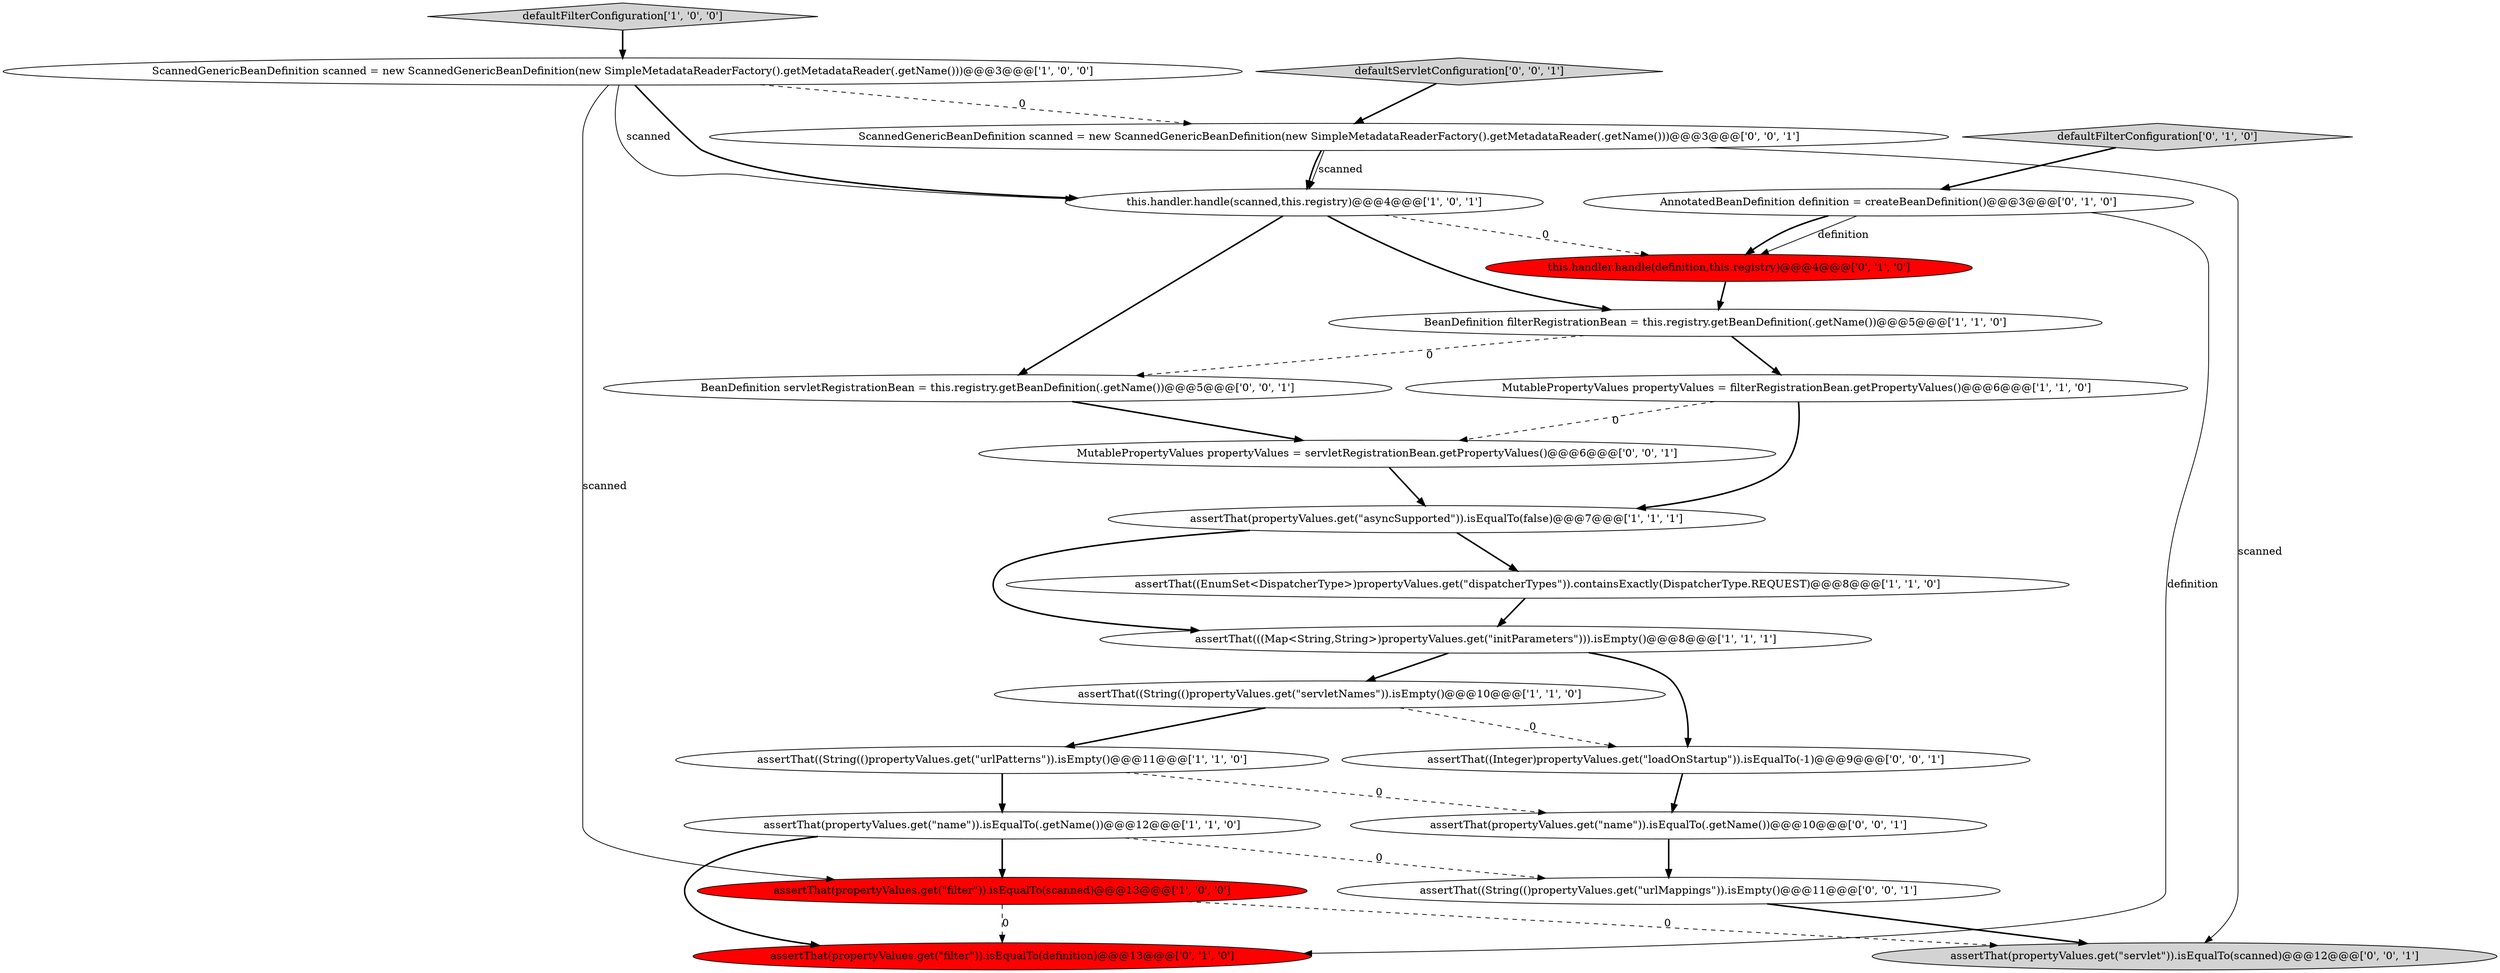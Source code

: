 digraph {
2 [style = filled, label = "MutablePropertyValues propertyValues = filterRegistrationBean.getPropertyValues()@@@6@@@['1', '1', '0']", fillcolor = white, shape = ellipse image = "AAA0AAABBB1BBB"];
23 [style = filled, label = "assertThat((String(()propertyValues.get(\"urlMappings\")).isEmpty()@@@11@@@['0', '0', '1']", fillcolor = white, shape = ellipse image = "AAA0AAABBB3BBB"];
16 [style = filled, label = "defaultServletConfiguration['0', '0', '1']", fillcolor = lightgray, shape = diamond image = "AAA0AAABBB3BBB"];
13 [style = filled, label = "defaultFilterConfiguration['0', '1', '0']", fillcolor = lightgray, shape = diamond image = "AAA0AAABBB2BBB"];
19 [style = filled, label = "MutablePropertyValues propertyValues = servletRegistrationBean.getPropertyValues()@@@6@@@['0', '0', '1']", fillcolor = white, shape = ellipse image = "AAA0AAABBB3BBB"];
11 [style = filled, label = "assertThat(propertyValues.get(\"asyncSupported\")).isEqualTo(false)@@@7@@@['1', '1', '1']", fillcolor = white, shape = ellipse image = "AAA0AAABBB1BBB"];
5 [style = filled, label = "assertThat(propertyValues.get(\"filter\")).isEqualTo(scanned)@@@13@@@['1', '0', '0']", fillcolor = red, shape = ellipse image = "AAA1AAABBB1BBB"];
21 [style = filled, label = "assertThat(propertyValues.get(\"name\")).isEqualTo(.getName())@@@10@@@['0', '0', '1']", fillcolor = white, shape = ellipse image = "AAA0AAABBB3BBB"];
14 [style = filled, label = "this.handler.handle(definition,this.registry)@@@4@@@['0', '1', '0']", fillcolor = red, shape = ellipse image = "AAA1AAABBB2BBB"];
22 [style = filled, label = "assertThat((Integer)propertyValues.get(\"loadOnStartup\")).isEqualTo(-1)@@@9@@@['0', '0', '1']", fillcolor = white, shape = ellipse image = "AAA0AAABBB3BBB"];
9 [style = filled, label = "defaultFilterConfiguration['1', '0', '0']", fillcolor = lightgray, shape = diamond image = "AAA0AAABBB1BBB"];
6 [style = filled, label = "assertThat((EnumSet<DispatcherType>)propertyValues.get(\"dispatcherTypes\")).containsExactly(DispatcherType.REQUEST)@@@8@@@['1', '1', '0']", fillcolor = white, shape = ellipse image = "AAA0AAABBB1BBB"];
8 [style = filled, label = "assertThat((String(()propertyValues.get(\"urlPatterns\")).isEmpty()@@@11@@@['1', '1', '0']", fillcolor = white, shape = ellipse image = "AAA0AAABBB1BBB"];
4 [style = filled, label = "ScannedGenericBeanDefinition scanned = new ScannedGenericBeanDefinition(new SimpleMetadataReaderFactory().getMetadataReader(.getName()))@@@3@@@['1', '0', '0']", fillcolor = white, shape = ellipse image = "AAA0AAABBB1BBB"];
12 [style = filled, label = "assertThat(propertyValues.get(\"filter\")).isEqualTo(definition)@@@13@@@['0', '1', '0']", fillcolor = red, shape = ellipse image = "AAA1AAABBB2BBB"];
0 [style = filled, label = "BeanDefinition filterRegistrationBean = this.registry.getBeanDefinition(.getName())@@@5@@@['1', '1', '0']", fillcolor = white, shape = ellipse image = "AAA0AAABBB1BBB"];
20 [style = filled, label = "assertThat(propertyValues.get(\"servlet\")).isEqualTo(scanned)@@@12@@@['0', '0', '1']", fillcolor = lightgray, shape = ellipse image = "AAA0AAABBB3BBB"];
18 [style = filled, label = "ScannedGenericBeanDefinition scanned = new ScannedGenericBeanDefinition(new SimpleMetadataReaderFactory().getMetadataReader(.getName()))@@@3@@@['0', '0', '1']", fillcolor = white, shape = ellipse image = "AAA0AAABBB3BBB"];
10 [style = filled, label = "this.handler.handle(scanned,this.registry)@@@4@@@['1', '0', '1']", fillcolor = white, shape = ellipse image = "AAA0AAABBB1BBB"];
7 [style = filled, label = "assertThat((String(()propertyValues.get(\"servletNames\")).isEmpty()@@@10@@@['1', '1', '0']", fillcolor = white, shape = ellipse image = "AAA0AAABBB1BBB"];
15 [style = filled, label = "AnnotatedBeanDefinition definition = createBeanDefinition()@@@3@@@['0', '1', '0']", fillcolor = white, shape = ellipse image = "AAA0AAABBB2BBB"];
17 [style = filled, label = "BeanDefinition servletRegistrationBean = this.registry.getBeanDefinition(.getName())@@@5@@@['0', '0', '1']", fillcolor = white, shape = ellipse image = "AAA0AAABBB3BBB"];
1 [style = filled, label = "assertThat(propertyValues.get(\"name\")).isEqualTo(.getName())@@@12@@@['1', '1', '0']", fillcolor = white, shape = ellipse image = "AAA0AAABBB1BBB"];
3 [style = filled, label = "assertThat(((Map<String,String>)propertyValues.get(\"initParameters\"))).isEmpty()@@@8@@@['1', '1', '1']", fillcolor = white, shape = ellipse image = "AAA0AAABBB1BBB"];
1->5 [style = bold, label=""];
4->10 [style = bold, label=""];
6->3 [style = bold, label=""];
4->18 [style = dashed, label="0"];
18->10 [style = solid, label="scanned"];
23->20 [style = bold, label=""];
5->12 [style = dashed, label="0"];
16->18 [style = bold, label=""];
2->19 [style = dashed, label="0"];
15->12 [style = solid, label="definition"];
15->14 [style = bold, label=""];
4->10 [style = solid, label="scanned"];
9->4 [style = bold, label=""];
11->6 [style = bold, label=""];
0->2 [style = bold, label=""];
22->21 [style = bold, label=""];
19->11 [style = bold, label=""];
10->17 [style = bold, label=""];
8->21 [style = dashed, label="0"];
7->8 [style = bold, label=""];
3->22 [style = bold, label=""];
15->14 [style = solid, label="definition"];
0->17 [style = dashed, label="0"];
17->19 [style = bold, label=""];
5->20 [style = dashed, label="0"];
8->1 [style = bold, label=""];
14->0 [style = bold, label=""];
18->10 [style = bold, label=""];
3->7 [style = bold, label=""];
11->3 [style = bold, label=""];
10->0 [style = bold, label=""];
1->12 [style = bold, label=""];
13->15 [style = bold, label=""];
4->5 [style = solid, label="scanned"];
18->20 [style = solid, label="scanned"];
1->23 [style = dashed, label="0"];
7->22 [style = dashed, label="0"];
2->11 [style = bold, label=""];
10->14 [style = dashed, label="0"];
21->23 [style = bold, label=""];
}
